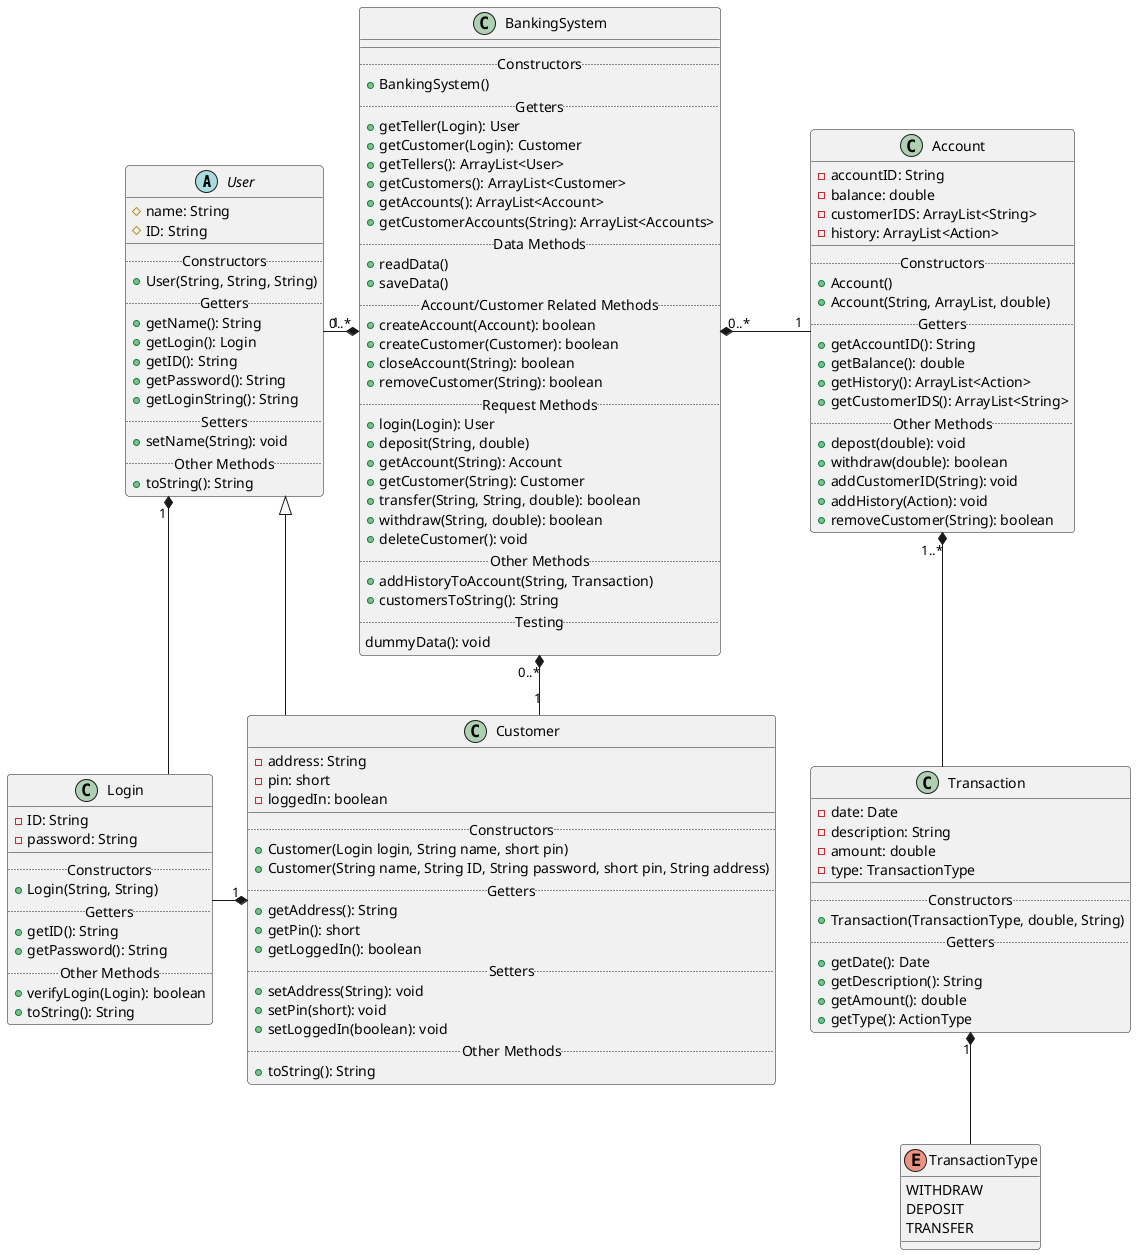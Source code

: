 @startuml Banking System
'#Major Classes
'#--------------------------------------------------
abstract class User {
    # name: String
    # ID: String
    __
    .. Constructors ..
    + User(String, String, String)
    .. Getters ..
    + getName(): String
    + getLogin(): Login
    + getID(): String
    + getPassword(): String
    + getLoginString(): String
    .. Setters ..
    + setName(String): void
    .. Other Methods ..
    + toString(): String
}

class Login {
    - ID: String
    - password: String
    __
    .. Constructors ..
    + Login(String, String)
    .. Getters ..
    + getID(): String
    + getPassword(): String
    .. Other Methods ..
    + verifyLogin(Login): boolean
    + toString(): String
}

class Customer {
    - address: String
    - pin: short
    - loggedIn: boolean
    __
    .. Constructors ..
    + Customer(Login login, String name, short pin)
    + Customer(String name, String ID, String password, short pin, String address)
    .. Getters ..
    + getAddress(): String
    + getPin(): short
    + getLoggedIn(): boolean
    .. Setters ..
    + setAddress(String): void
    + setPin(short): void
    + setLoggedIn(boolean): void
    .. Other Methods ..
    + toString(): String
}

class Account {
    - accountID: String
    - balance: double
    - customerIDS: ArrayList<String>
    - history: ArrayList<Action>
    __
    .. Constructors ..
    + Account()
    + Account(String, ArrayList, double)
    .. Getters ..
    + getAccountID(): String
    + getBalance(): double
    + getHistory(): ArrayList<Action>
    + getCustomerIDS(): ArrayList<String>
    .. Other Methods..
    + depost(double): void
    + withdraw(double): boolean
    + addCustomerID(String): void
    + addHistory(Action): void
    + removeCustomer(String): boolean
}

class BankingSystem {
    __
    .. Constructors ..
    + BankingSystem()
    .. Getters ..
    + getTeller(Login): User
    + getCustomer(Login): Customer
    + getTellers(): ArrayList<User>
    + getCustomers(): ArrayList<Customer>
    + getAccounts(): ArrayList<Account>
    + getCustomerAccounts(String): ArrayList<Accounts>
    .. Data Methods..
    + readData()
    + saveData()
    .. Account/Customer Related Methods ..
    + createAccount(Account): boolean
    + createCustomer(Customer): boolean
    + closeAccount(String): boolean
    + removeCustomer(String): boolean
    .. Request Methods ..
    + login(Login): User
    + deposit(String, double)
    + getAccount(String): Account
    + getCustomer(String): Customer
    + transfer(String, String, double): boolean
    + withdraw(String, double): boolean
    + deleteCustomer(): void
    .. Other Methods ..
    + addHistoryToAccount(String, Transaction)
    + customersToString(): String
    .. Testing ..
    dummyData(): void
}


'#Other Classes
'#--------------------------------------------------
enum TransactionType {
    WITHDRAW
    DEPOSIT
    TRANSFER
}

class Transaction {
    - date: Date
    - description: String
    - amount: double
    - type: TransactionType
    __
    .. Constructors ..
    + Transaction(TransactionType, double, String)
    .. Getters ..
    + getDate(): Date
    + getDescription(): String
    + getAmount(): double
    + getType(): ActionType
}



'#Class Relations
'#--------------------------------------------------
Account "1..*" *-- Transaction

Transaction "1" *-- TransactionType

BankingSystem "0..*" *-d- "1" Customer
BankingSystem "0..*" *-r- "1" Account
BankingSystem "0..*" *-l- "1" User

Login -r-* "1" Customer
Login -u-* "1" User

User <|-- Customer



'#Styling
'#--------------------------------------------------
!theme vibrant

'#remove line curves but the lines are still not straight
'skinparam linetype polyline
'#make the lines straight
skinparam linetype ortho
@enduml















@startuml Request

'#Requests
'#--------------------------------------------------
enum RequestType {
    DEPOSIT,
    WITHDRAW,
    TRANSFER,
    CLOSEACCOUNT,
    CREATEACCOUNT,
    CREATECUSTOMER,
    GETACCOUNT,
    GETCUSTOMER,
    GETCUSTOMERACCOUNTS,
    LOGIN,
    LOGOUT,
    REMOVECUSTOMER
}

enum Status {
    PENDING,
    FAIL,
    SUCCESS
}

abstract class Request {
    # date: Date
    __
    .. Constuctors ..
    + Request()
    + Request(RequestType)
    + Request(RequestType, String)
    .. Getters ..
    + getType(): RequestType
    + getDate(): Date
    + getStatus(): Status
    .. Setters ..
    + setStatus(): Status
    .. Other Methods ..
    + toString(): String
}
note top: Base Request Class, Polymorphism is used to send and recieve required data based on the type request.

class RequestCloseAccount {
    - accountID: String
    __
    .. Constuctors ..
    + RequestCloseAccount(String)
    .. Getters ..
    + getAccountID(): String
    .. Other Methods ..
    + toString(): String
}

class RequestCreateAccount {
    - account: Account
    __
    .. Constuctors ..
    + RequestCreateAccount(Account)
    .. Getters ..
    + getAccountID(): Account
    .. Other Methods ..
    + toString(): String
}

class RequestCreateCustomer {
    - customer: Customer
    __
    .. Constuctors ..
    + RequestCreateCustomer(Customer)
    .. Getters ..
    + getCustomer(): Customer
}

class RequestDeposit {
    - amount: double
    - accountID: String
    - description: String
    __
    .. Constuctors ..
    + RequestDeposit(double, String, String)
    .. Getters ..
    + getAmount(): double
    + getAccountID(): String
    + getDescription(): String
    .. Other Methods ..
    + toString(): String
}

class RequestGetAccount {
    - accountID: String
    - account: Account
    __
    .. Constuctors ..
    + RequestGetAccount(String)
    .. Getters ..
    + getAccountID(): String
    + getAccount(): Account
    .. Setters ..
    + setAccount(Account): void
    .. Other Methods ..
    + toString(): String
}

class RequestGetCustomer {
    - customerID: String
    __
    .. Constuctors ..
    + RequestCloseAccount(String)
    .. Getters ..
    + getCustomerID(): String
    + getCustomer(): Customer
    .. Setters ..
    + setCustomer(Customer): void
    .. Other Methods ..
    + toString(): String
}

class RequestGetCustomerAccounts {
    - customerID: String
    - accounts: ArrayList<Account>
    __
    .. Constuctors ..
    + RequestGetCustomerAccounts(String)
    .. Getters ..
    + getCustomerID(): String
    + getAccounts(): ArrayList<Account>
    .. Setters ..
    + setAccounts(ArrayList<Account>): void
    .. Other Methods ..
    + toString(): String
}

class RequestLogin {
    - login: Login
    - user: User
    - accounts: ArrayList<Account>
    __
    .. Constuctors ..
    + RequestLogin(Login)
    .. Getters ..
    + getLogin(): Login
    + getUser(): User
    .. Setters ..
    + setUser(User): void
    + setAccounts(ArrayList<Account>): void
    + addAccount(Account): void
    .. Other Methods ..
    + toString(): String
}

class RequestLogout {
    + RequestLogout()
}

class RequestRemoveCustomer {
    - customerID: String
    __
    .. Constuctors ..
    + RequestRemoveCustomer(String)
    .. Getters ..
    + getCustomerID(): String
    .. Other Methods ..
    + toString(): String
}

class RequestTransfer {
    - amount: double
    - accountID1: String
    - accountID2: String
    - description: String
    __
    .. Constuctors ..
    + RequestTransfer(double, String, String, String)
    .. Getters ..
    + getAmount(): double
    + getAccountID1(): String
    + getAccountID2(): String
    .. Other Methods ..
    + toString(): String
}

class RequestWithdraw {
    - amount: double
    - accountID: String
    - description: String
    __
    .. Constuctors ..
    + RequestWithdraw(double, String, String)
    .. Getters ..
    + getAmount(): double
    + getAccountID(): String
    + getDescription(): String
    .. Other Methods ..
    + toString(): String
}



'#Class Relations
'#--------------------------------------------------
Request "1" *-u- RequestType
Request "1" *-u- Status

Request <|-l- RequestCloseAccount
Request <|-l- RequestCreateAccount
Request <|-l- RequestCreateCustomer
Request <|-l- RequestDeposit
Request <|-d- RequestGetAccount
Request <|-d- RequestGetCustomer
Request <|-d- RequestGetCustomerAccounts
Request <|-d- RequestLogin
Request <|-r- RequestLogout
Request <|-r- RequestRemoveCustomer
Request <|-r- RequestTransfer
Request <|-r- RequestWithdraw


'#Styling
'#--------------------------------------------------
!theme reddress-darkgreen

'skinparam groupInheritance 4

'#remove line curves but the lines are still not straight
skinparam linetype polyline
'#make the lines straight
'skinparam linetype ortho
@enduml

